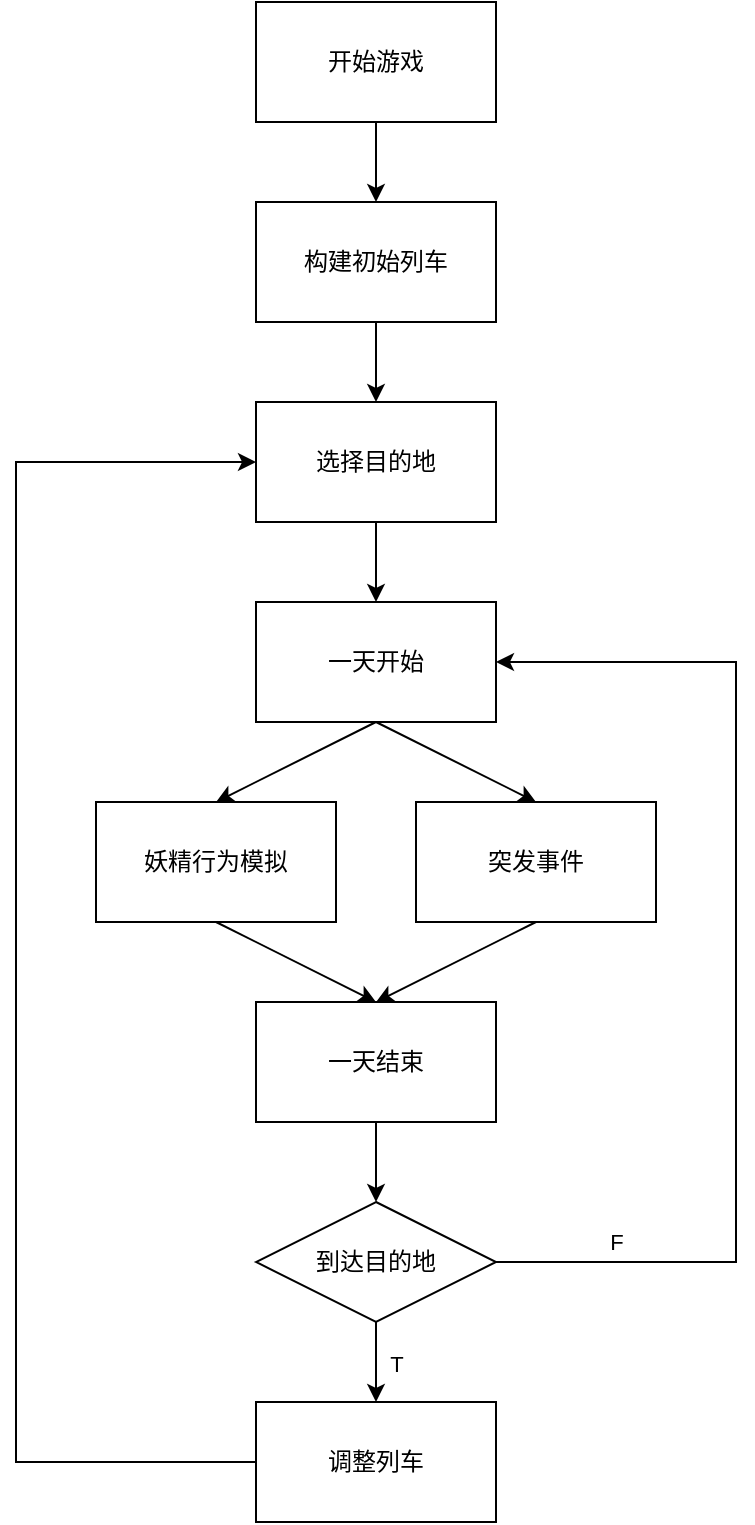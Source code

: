 <mxfile version="24.0.4" type="device">
  <diagram name="第 1 页" id="5cFpQkxjJ51Hh37OfoFz">
    <mxGraphModel dx="875" dy="518" grid="1" gridSize="10" guides="1" tooltips="1" connect="1" arrows="1" fold="1" page="1" pageScale="1" pageWidth="827" pageHeight="1169" math="0" shadow="0">
      <root>
        <mxCell id="0" />
        <mxCell id="1" parent="0" />
        <mxCell id="Wrzo2_woleVmErfOxot2-17" value="" style="edgeStyle=orthogonalEdgeStyle;rounded=0;orthogonalLoop=1;jettySize=auto;html=1;" edge="1" parent="1" source="Wrzo2_woleVmErfOxot2-1" target="Wrzo2_woleVmErfOxot2-2">
          <mxGeometry relative="1" as="geometry" />
        </mxCell>
        <mxCell id="Wrzo2_woleVmErfOxot2-1" value="开始游戏" style="rounded=0;whiteSpace=wrap;html=1;" vertex="1" parent="1">
          <mxGeometry x="240" y="40" width="120" height="60" as="geometry" />
        </mxCell>
        <mxCell id="Wrzo2_woleVmErfOxot2-10" value="" style="edgeStyle=orthogonalEdgeStyle;rounded=0;orthogonalLoop=1;jettySize=auto;html=1;" edge="1" parent="1" source="Wrzo2_woleVmErfOxot2-2" target="Wrzo2_woleVmErfOxot2-3">
          <mxGeometry relative="1" as="geometry" />
        </mxCell>
        <mxCell id="Wrzo2_woleVmErfOxot2-2" value="构建初始列车" style="rounded=0;whiteSpace=wrap;html=1;" vertex="1" parent="1">
          <mxGeometry x="240" y="140" width="120" height="60" as="geometry" />
        </mxCell>
        <mxCell id="Wrzo2_woleVmErfOxot2-11" value="" style="edgeStyle=orthogonalEdgeStyle;rounded=0;orthogonalLoop=1;jettySize=auto;html=1;" edge="1" parent="1" source="Wrzo2_woleVmErfOxot2-3" target="Wrzo2_woleVmErfOxot2-4">
          <mxGeometry relative="1" as="geometry" />
        </mxCell>
        <mxCell id="Wrzo2_woleVmErfOxot2-3" value="选择目的地" style="rounded=0;whiteSpace=wrap;html=1;" vertex="1" parent="1">
          <mxGeometry x="240" y="240" width="120" height="60" as="geometry" />
        </mxCell>
        <mxCell id="Wrzo2_woleVmErfOxot2-4" value="一天开始" style="rounded=0;whiteSpace=wrap;html=1;" vertex="1" parent="1">
          <mxGeometry x="240" y="340" width="120" height="60" as="geometry" />
        </mxCell>
        <mxCell id="Wrzo2_woleVmErfOxot2-6" value="妖精行为模拟" style="rounded=0;whiteSpace=wrap;html=1;" vertex="1" parent="1">
          <mxGeometry x="160" y="440" width="120" height="60" as="geometry" />
        </mxCell>
        <mxCell id="Wrzo2_woleVmErfOxot2-20" value="" style="edgeStyle=orthogonalEdgeStyle;rounded=0;orthogonalLoop=1;jettySize=auto;html=1;" edge="1" parent="1" source="Wrzo2_woleVmErfOxot2-9" target="Wrzo2_woleVmErfOxot2-19">
          <mxGeometry relative="1" as="geometry" />
        </mxCell>
        <mxCell id="Wrzo2_woleVmErfOxot2-9" value="一天结束" style="rounded=0;whiteSpace=wrap;html=1;" vertex="1" parent="1">
          <mxGeometry x="240" y="540" width="120" height="60" as="geometry" />
        </mxCell>
        <mxCell id="Wrzo2_woleVmErfOxot2-12" value="" style="endArrow=classic;html=1;rounded=0;entryX=0.5;entryY=0;entryDx=0;entryDy=0;exitX=0.5;exitY=1;exitDx=0;exitDy=0;" edge="1" parent="1" source="Wrzo2_woleVmErfOxot2-4" target="Wrzo2_woleVmErfOxot2-6">
          <mxGeometry width="50" height="50" relative="1" as="geometry">
            <mxPoint x="360" y="440" as="sourcePoint" />
            <mxPoint x="410" y="390" as="targetPoint" />
          </mxGeometry>
        </mxCell>
        <mxCell id="Wrzo2_woleVmErfOxot2-13" value="" style="endArrow=classic;html=1;rounded=0;exitX=0.5;exitY=1;exitDx=0;exitDy=0;entryX=0.5;entryY=0;entryDx=0;entryDy=0;" edge="1" parent="1" source="Wrzo2_woleVmErfOxot2-4" target="Wrzo2_woleVmErfOxot2-14">
          <mxGeometry width="50" height="50" relative="1" as="geometry">
            <mxPoint x="420" y="440" as="sourcePoint" />
            <mxPoint x="380" y="430" as="targetPoint" />
          </mxGeometry>
        </mxCell>
        <mxCell id="Wrzo2_woleVmErfOxot2-14" value="突发事件" style="rounded=0;whiteSpace=wrap;html=1;" vertex="1" parent="1">
          <mxGeometry x="320" y="440" width="120" height="60" as="geometry" />
        </mxCell>
        <mxCell id="Wrzo2_woleVmErfOxot2-15" value="" style="endArrow=classic;html=1;rounded=0;exitX=0.5;exitY=1;exitDx=0;exitDy=0;entryX=0.5;entryY=0;entryDx=0;entryDy=0;" edge="1" parent="1" source="Wrzo2_woleVmErfOxot2-6" target="Wrzo2_woleVmErfOxot2-9">
          <mxGeometry width="50" height="50" relative="1" as="geometry">
            <mxPoint x="210" y="560" as="sourcePoint" />
            <mxPoint x="260" y="510" as="targetPoint" />
          </mxGeometry>
        </mxCell>
        <mxCell id="Wrzo2_woleVmErfOxot2-16" value="" style="endArrow=classic;html=1;rounded=0;entryX=0.5;entryY=0;entryDx=0;entryDy=0;exitX=0.5;exitY=1;exitDx=0;exitDy=0;" edge="1" parent="1" source="Wrzo2_woleVmErfOxot2-14" target="Wrzo2_woleVmErfOxot2-9">
          <mxGeometry width="50" height="50" relative="1" as="geometry">
            <mxPoint x="380" y="580" as="sourcePoint" />
            <mxPoint x="430" y="530" as="targetPoint" />
          </mxGeometry>
        </mxCell>
        <mxCell id="Wrzo2_woleVmErfOxot2-18" value="" style="endArrow=classic;html=1;rounded=0;entryX=1;entryY=0.5;entryDx=0;entryDy=0;exitX=1;exitY=0.5;exitDx=0;exitDy=0;" edge="1" parent="1" source="Wrzo2_woleVmErfOxot2-19" target="Wrzo2_woleVmErfOxot2-4">
          <mxGeometry width="50" height="50" relative="1" as="geometry">
            <mxPoint x="370" y="670" as="sourcePoint" />
            <mxPoint x="450" y="350" as="targetPoint" />
            <Array as="points">
              <mxPoint x="480" y="670" />
              <mxPoint x="480" y="370" />
            </Array>
          </mxGeometry>
        </mxCell>
        <mxCell id="Wrzo2_woleVmErfOxot2-21" value="F" style="edgeLabel;html=1;align=center;verticalAlign=middle;resizable=0;points=[];" vertex="1" connectable="0" parent="Wrzo2_woleVmErfOxot2-18">
          <mxGeometry x="-0.841" y="-2" relative="1" as="geometry">
            <mxPoint x="17" y="-12" as="offset" />
          </mxGeometry>
        </mxCell>
        <mxCell id="Wrzo2_woleVmErfOxot2-24" value="" style="edgeStyle=orthogonalEdgeStyle;rounded=0;orthogonalLoop=1;jettySize=auto;html=1;" edge="1" parent="1" source="Wrzo2_woleVmErfOxot2-19" target="Wrzo2_woleVmErfOxot2-22">
          <mxGeometry relative="1" as="geometry" />
        </mxCell>
        <mxCell id="Wrzo2_woleVmErfOxot2-25" value="T" style="edgeLabel;html=1;align=center;verticalAlign=middle;resizable=0;points=[];" vertex="1" connectable="0" parent="Wrzo2_woleVmErfOxot2-24">
          <mxGeometry x="-0.233" y="-1" relative="1" as="geometry">
            <mxPoint x="11" y="5" as="offset" />
          </mxGeometry>
        </mxCell>
        <mxCell id="Wrzo2_woleVmErfOxot2-19" value="到达目的地" style="rhombus;whiteSpace=wrap;html=1;" vertex="1" parent="1">
          <mxGeometry x="240" y="640" width="120" height="60" as="geometry" />
        </mxCell>
        <mxCell id="Wrzo2_woleVmErfOxot2-22" value="调整列车" style="rounded=0;whiteSpace=wrap;html=1;" vertex="1" parent="1">
          <mxGeometry x="240" y="740" width="120" height="60" as="geometry" />
        </mxCell>
        <mxCell id="Wrzo2_woleVmErfOxot2-26" value="" style="endArrow=classic;html=1;rounded=0;entryX=0;entryY=0.5;entryDx=0;entryDy=0;exitX=0;exitY=0.5;exitDx=0;exitDy=0;" edge="1" parent="1" source="Wrzo2_woleVmErfOxot2-22" target="Wrzo2_woleVmErfOxot2-3">
          <mxGeometry width="50" height="50" relative="1" as="geometry">
            <mxPoint x="110" y="730" as="sourcePoint" />
            <mxPoint x="160" y="680" as="targetPoint" />
            <Array as="points">
              <mxPoint x="120" y="770" />
              <mxPoint x="120" y="270" />
            </Array>
          </mxGeometry>
        </mxCell>
      </root>
    </mxGraphModel>
  </diagram>
</mxfile>
